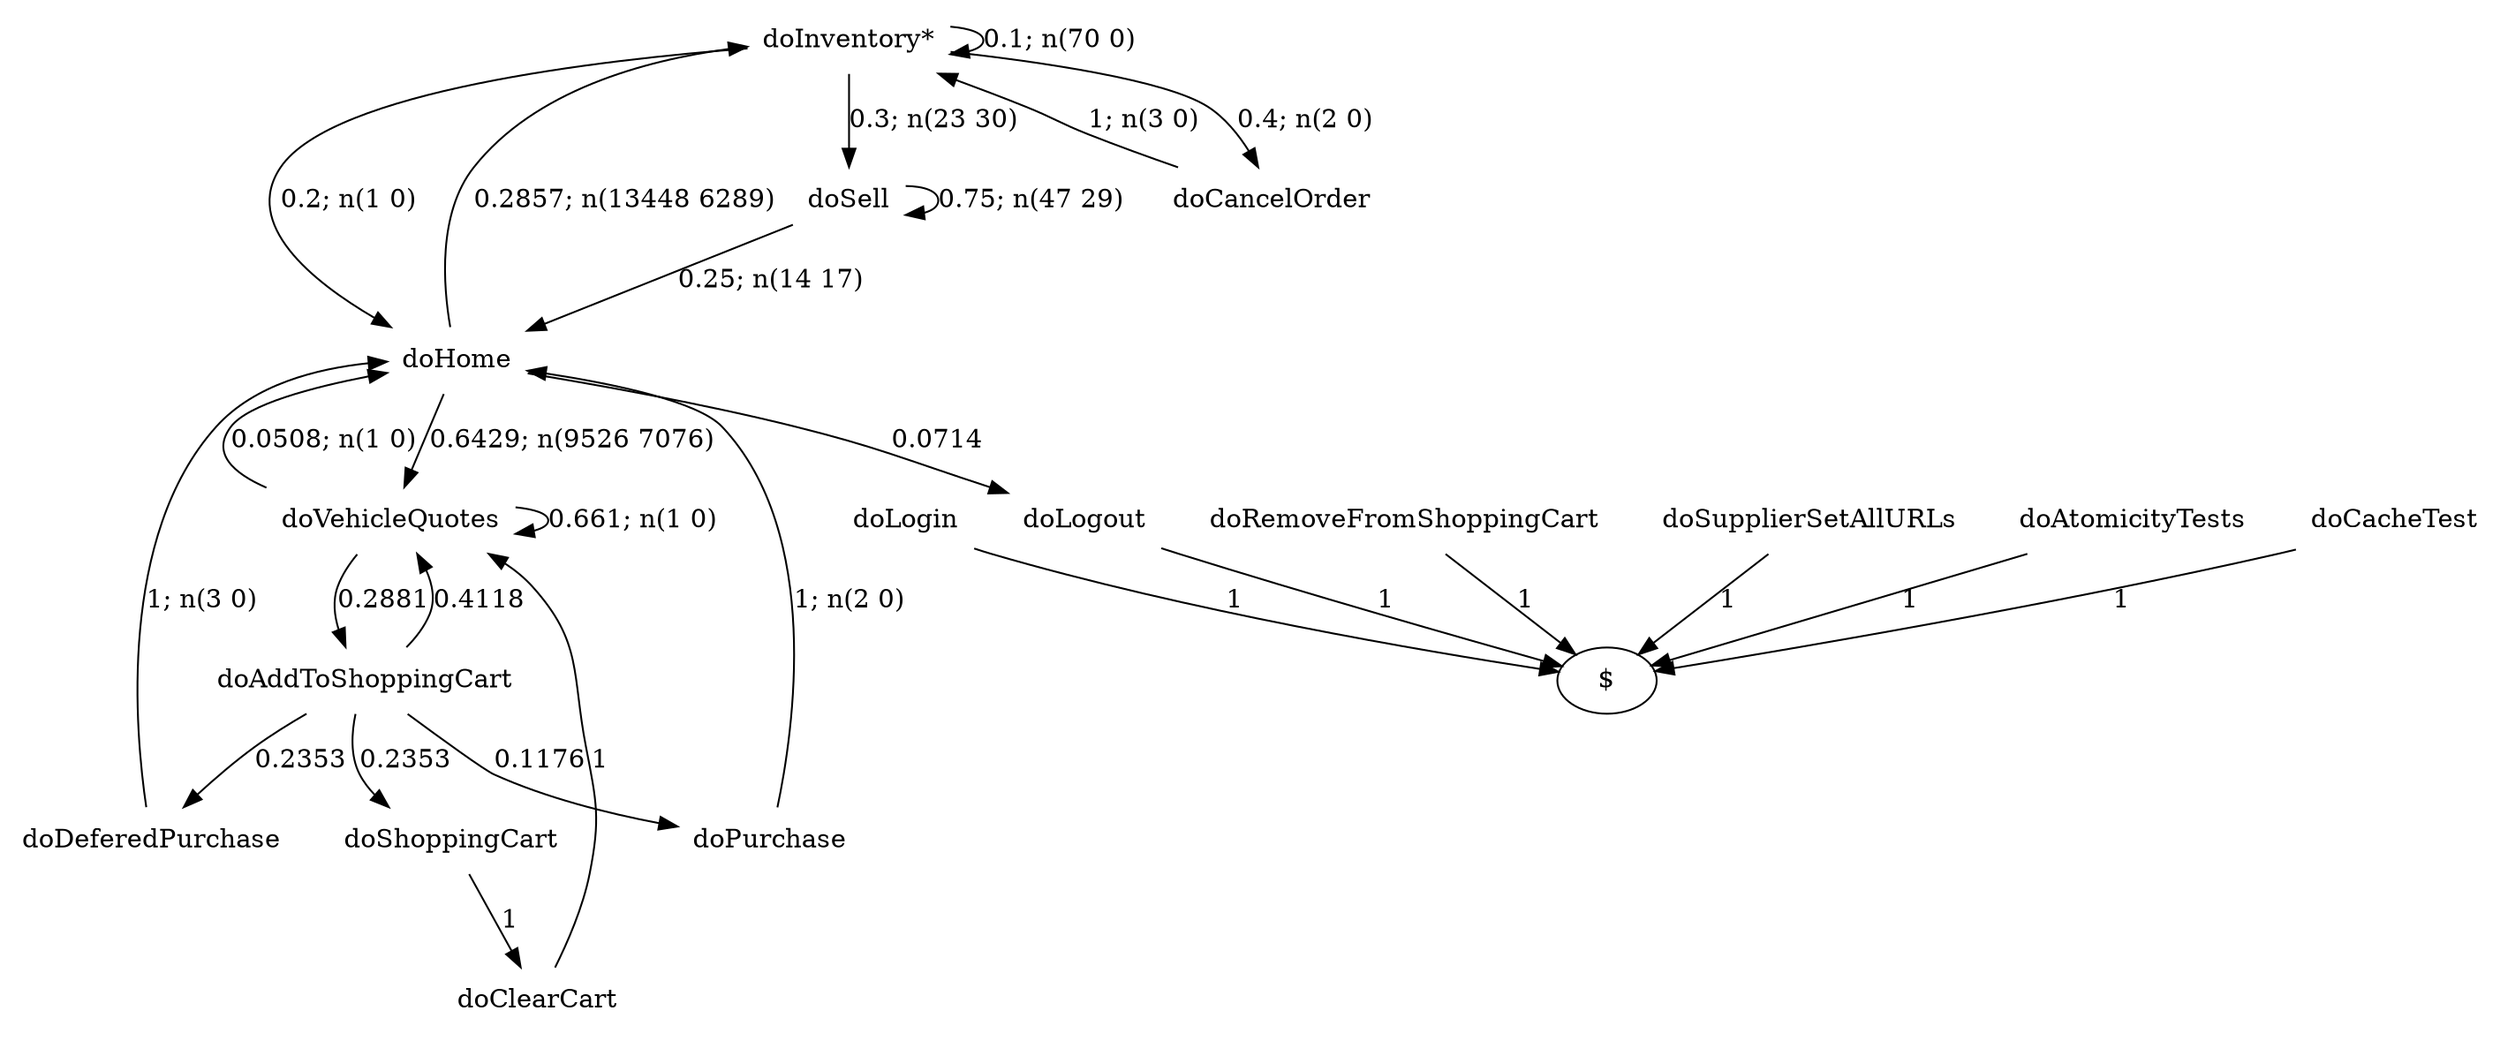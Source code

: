 digraph G {"doInventory*" [label="doInventory*",shape=none];"doSupplierSetAllURLs" [label="doSupplierSetAllURLs",shape=none];"doAtomicityTests" [label="doAtomicityTests",shape=none];"doCacheTest" [label="doCacheTest",shape=none];"doLogin" [label="doLogin",shape=none];"doVehicleQuotes" [label="doVehicleQuotes",shape=none];"doAddToShoppingCart" [label="doAddToShoppingCart",shape=none];"doDeferedPurchase" [label="doDeferedPurchase",shape=none];"doHome" [label="doHome",shape=none];"doShoppingCart" [label="doShoppingCart",shape=none];"doClearCart" [label="doClearCart",shape=none];"doPurchase" [label="doPurchase",shape=none];"doSell" [label="doSell",shape=none];"doLogout" [label="doLogout",shape=none];"doCancelOrder" [label="doCancelOrder",shape=none];"doRemoveFromShoppingCart" [label="doRemoveFromShoppingCart",shape=none];"doInventory*"->"doInventory*" [style=solid,label="0.1; n(70 0)"];"doInventory*"->"doHome" [style=solid,label="0.2; n(1 0)"];"doInventory*"->"doSell" [style=solid,label="0.3; n(23 30)"];"doInventory*"->"doCancelOrder" [style=solid,label="0.4; n(2 0)"];"doSupplierSetAllURLs"->"$" [style=solid,label="1"];"doAtomicityTests"->"$" [style=solid,label="1"];"doCacheTest"->"$" [style=solid,label="1"];"doLogin"->"$" [style=solid,label="1"];"doVehicleQuotes"->"doVehicleQuotes" [style=solid,label="0.661; n(1 0)"];"doVehicleQuotes"->"doAddToShoppingCart" [style=solid,label="0.2881"];"doVehicleQuotes"->"doHome" [style=solid,label="0.0508; n(1 0)"];"doAddToShoppingCart"->"doVehicleQuotes" [style=solid,label="0.4118"];"doAddToShoppingCart"->"doDeferedPurchase" [style=solid,label="0.2353"];"doAddToShoppingCart"->"doShoppingCart" [style=solid,label="0.2353"];"doAddToShoppingCart"->"doPurchase" [style=solid,label="0.1176"];"doDeferedPurchase"->"doHome" [style=solid,label="1; n(3 0)"];"doHome"->"doInventory*" [style=solid,label="0.2857; n(13448 6289)"];"doHome"->"doVehicleQuotes" [style=solid,label="0.6429; n(9526 7076)"];"doHome"->"doLogout" [style=solid,label="0.0714"];"doShoppingCart"->"doClearCart" [style=solid,label="1"];"doClearCart"->"doVehicleQuotes" [style=solid,label="1"];"doPurchase"->"doHome" [style=solid,label="1; n(2 0)"];"doSell"->"doHome" [style=solid,label="0.25; n(14 17)"];"doSell"->"doSell" [style=solid,label="0.75; n(47 29)"];"doLogout"->"$" [style=solid,label="1"];"doCancelOrder"->"doInventory*" [style=solid,label="1; n(3 0)"];"doRemoveFromShoppingCart"->"$" [style=solid,label="1"];}